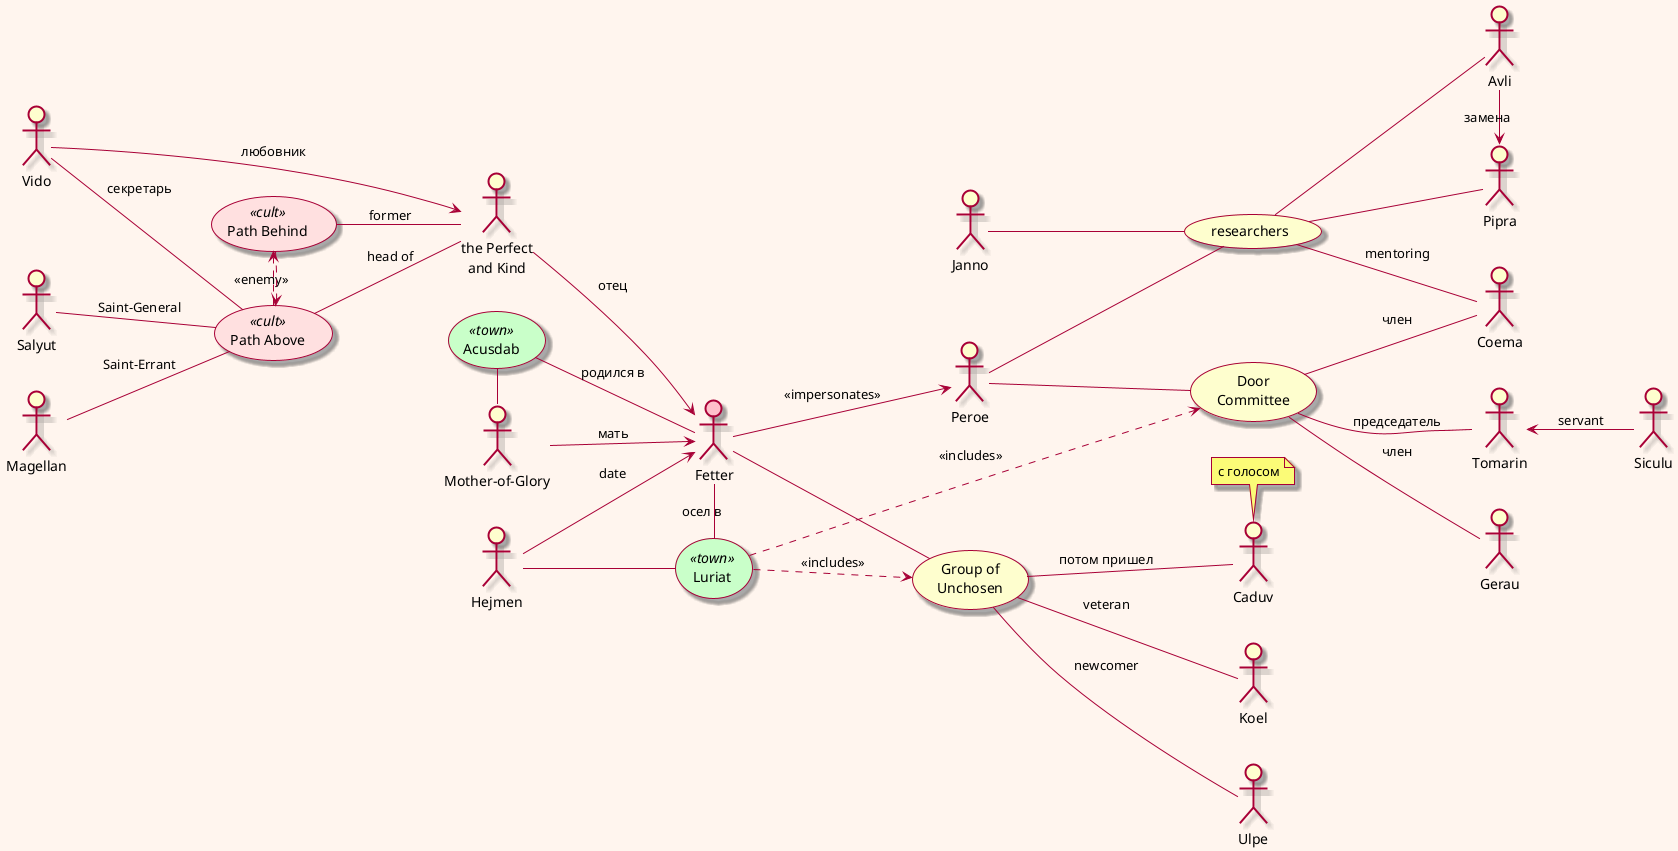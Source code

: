 @startuml

'left to right direction
skin rose
skinparam backgroundcolor seashell
skinparam wrapwidth 100
left to right direction
skinparam usecase<<town>>backgroundcolor technology
skinparam usecase<<cult>>backgroundcolor implementation

' Chapter 1

:Fetter: as fetter #pink

:Mother-of-Glory: as mother

:the Perfect and Kind: as father


mother --> fetter : мать
father --> fetter : отец

(Acusdab) <<town>>

(Acusdab) - mother
(Acusdab) - fetter : родился в

' Chapter 3
:Hejmen: as hejmen

hejmen --> fetter : date

(Luriat) as luriat <<town>>

hejmen -- luriat
fetter - luriat : осел в

(Group of Unchosen) as group

fetter -- group

luriat ..> group : <<includes>>

:Koel:
:Ulpe:

group -- :Koel: : veteran
group -- :Ulpe: : newcomer

' Chapter 4

group -- :Caduv: : потом пришел

note "с голосом"  as caduvNote
caduvNote . :Caduv:

' Chapter 7

(Path Above) as above <<cult>>
(Path Behind) as behind <<cult>>
above .> behind : <<enemy>>
behind .> above

above -- father : head of
behind -- father : former

Salyut -- above : Saint-General


' Chapter 8
:Peroe:

fetter --> :Peroe: : <<impersonates>>

:Peroe: -- (Door Committee )


(Door Committee ) -- :Tomarin: : председатель
:Tomarin: <-- :Siculu: : servant

luriat ...> (Door Committee ) : <<includes>>

(Door Committee ) -- :Gerau: : член
(Door Committee ) -- :Coema: : член

(researchers) -- :Coema: : mentoring
(researchers) -- :Pipra:

:Peroe: -- (researchers)

' Chapter 9

:Janno: -- (researchers)

' Chapter 12

:Magellan: -- above : Saint-Errant
:Vido: -- above : секретарь

:Vido: --> father : любовник

(researchers) -- :Avli:

:Avli: -> :Pipra: : замена

@enduml